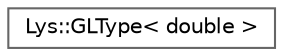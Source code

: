 digraph "Graphical Class Hierarchy"
{
 // LATEX_PDF_SIZE
  bgcolor="transparent";
  edge [fontname=Helvetica,fontsize=10,labelfontname=Helvetica,labelfontsize=10];
  node [fontname=Helvetica,fontsize=10,shape=box,height=0.2,width=0.4];
  rankdir="LR";
  Node0 [id="Node000000",label="Lys::GLType\< double \>",height=0.2,width=0.4,color="grey40", fillcolor="white", style="filled",URL="$structLys_1_1GLType_3_01double_01_4.html",tooltip=" "];
}
